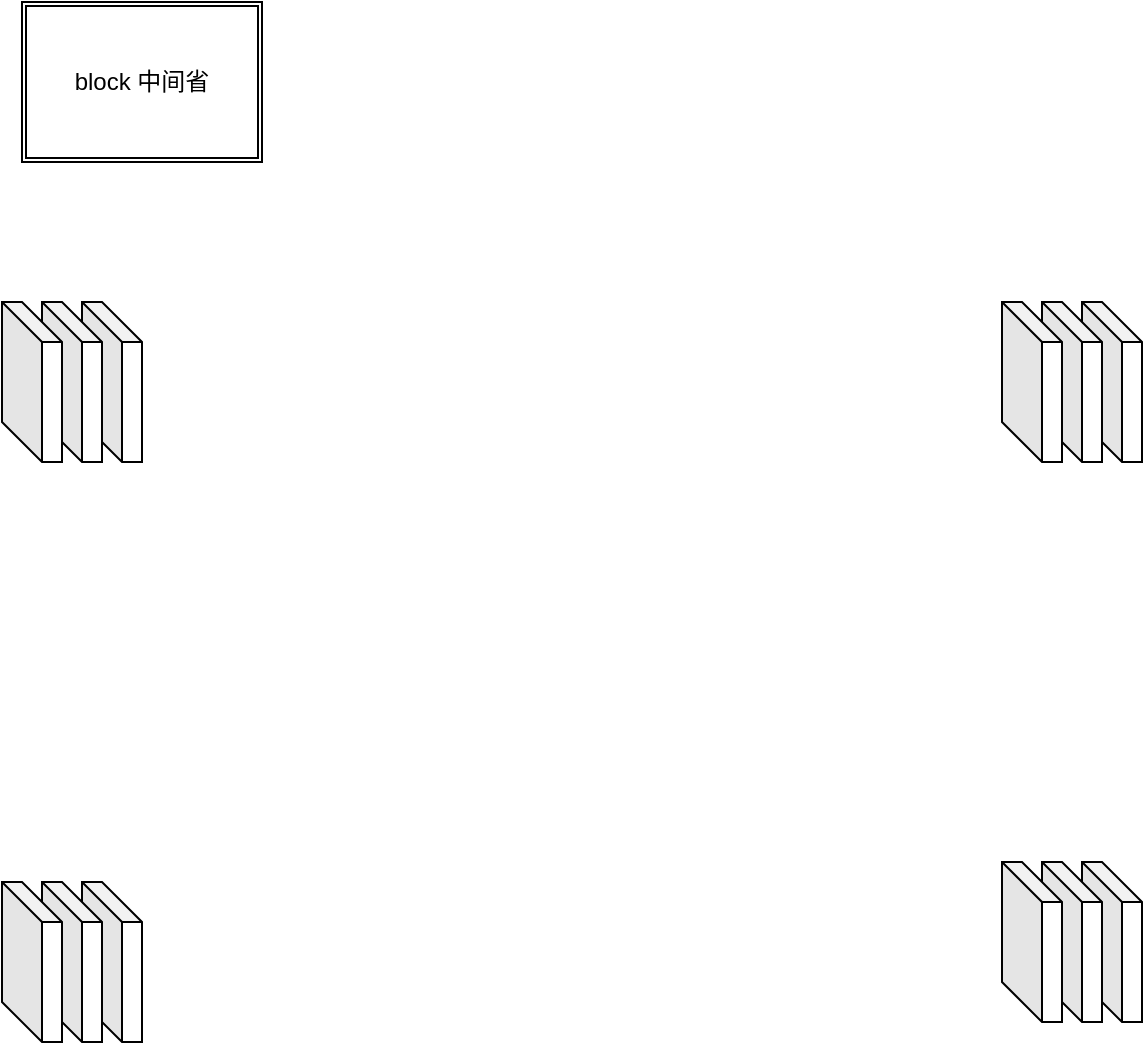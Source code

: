 <mxfile version="20.4.1" type="github">
  <diagram id="BxM8fhzbEzZnqFSYvFV6" name="第 1 页">
    <mxGraphModel dx="782" dy="1602" grid="1" gridSize="10" guides="1" tooltips="1" connect="1" arrows="1" fold="1" page="1" pageScale="1" pageWidth="827" pageHeight="1169" math="0" shadow="0">
      <root>
        <mxCell id="0" />
        <mxCell id="1" parent="0" />
        <mxCell id="t8DhT924ITKJdWDIOClE-1" value="" style="shape=cube;whiteSpace=wrap;html=1;boundedLbl=1;backgroundOutline=1;darkOpacity=0.05;darkOpacity2=0.1;" vertex="1" parent="1">
          <mxGeometry x="90" y="100" width="30" height="80" as="geometry" />
        </mxCell>
        <mxCell id="t8DhT924ITKJdWDIOClE-2" value="" style="shape=cube;whiteSpace=wrap;html=1;boundedLbl=1;backgroundOutline=1;darkOpacity=0.05;darkOpacity2=0.1;" vertex="1" parent="1">
          <mxGeometry x="70" y="100" width="30" height="80" as="geometry" />
        </mxCell>
        <mxCell id="t8DhT924ITKJdWDIOClE-4" value="" style="shape=cube;whiteSpace=wrap;html=1;boundedLbl=1;backgroundOutline=1;darkOpacity=0.05;darkOpacity2=0.1;" vertex="1" parent="1">
          <mxGeometry x="50" y="100" width="30" height="80" as="geometry" />
        </mxCell>
        <mxCell id="t8DhT924ITKJdWDIOClE-5" value="block 中间省" style="shape=ext;double=1;rounded=0;whiteSpace=wrap;html=1;" vertex="1" parent="1">
          <mxGeometry x="60" y="-50" width="120" height="80" as="geometry" />
        </mxCell>
        <mxCell id="t8DhT924ITKJdWDIOClE-6" value="" style="shape=cube;whiteSpace=wrap;html=1;boundedLbl=1;backgroundOutline=1;darkOpacity=0.05;darkOpacity2=0.1;" vertex="1" parent="1">
          <mxGeometry x="90" y="390" width="30" height="80" as="geometry" />
        </mxCell>
        <mxCell id="t8DhT924ITKJdWDIOClE-7" value="" style="shape=cube;whiteSpace=wrap;html=1;boundedLbl=1;backgroundOutline=1;darkOpacity=0.05;darkOpacity2=0.1;" vertex="1" parent="1">
          <mxGeometry x="70" y="390" width="30" height="80" as="geometry" />
        </mxCell>
        <mxCell id="t8DhT924ITKJdWDIOClE-8" value="" style="shape=cube;whiteSpace=wrap;html=1;boundedLbl=1;backgroundOutline=1;darkOpacity=0.05;darkOpacity2=0.1;" vertex="1" parent="1">
          <mxGeometry x="50" y="390" width="30" height="80" as="geometry" />
        </mxCell>
        <mxCell id="t8DhT924ITKJdWDIOClE-9" value="" style="shape=cube;whiteSpace=wrap;html=1;boundedLbl=1;backgroundOutline=1;darkOpacity=0.05;darkOpacity2=0.1;" vertex="1" parent="1">
          <mxGeometry x="590" y="100" width="30" height="80" as="geometry" />
        </mxCell>
        <mxCell id="t8DhT924ITKJdWDIOClE-10" value="" style="shape=cube;whiteSpace=wrap;html=1;boundedLbl=1;backgroundOutline=1;darkOpacity=0.05;darkOpacity2=0.1;" vertex="1" parent="1">
          <mxGeometry x="570" y="100" width="30" height="80" as="geometry" />
        </mxCell>
        <mxCell id="t8DhT924ITKJdWDIOClE-11" value="" style="shape=cube;whiteSpace=wrap;html=1;boundedLbl=1;backgroundOutline=1;darkOpacity=0.05;darkOpacity2=0.1;" vertex="1" parent="1">
          <mxGeometry x="550" y="100" width="30" height="80" as="geometry" />
        </mxCell>
        <mxCell id="t8DhT924ITKJdWDIOClE-12" value="" style="shape=cube;whiteSpace=wrap;html=1;boundedLbl=1;backgroundOutline=1;darkOpacity=0.05;darkOpacity2=0.1;" vertex="1" parent="1">
          <mxGeometry x="590" y="380" width="30" height="80" as="geometry" />
        </mxCell>
        <mxCell id="t8DhT924ITKJdWDIOClE-13" value="" style="shape=cube;whiteSpace=wrap;html=1;boundedLbl=1;backgroundOutline=1;darkOpacity=0.05;darkOpacity2=0.1;" vertex="1" parent="1">
          <mxGeometry x="570" y="380" width="30" height="80" as="geometry" />
        </mxCell>
        <mxCell id="t8DhT924ITKJdWDIOClE-14" value="" style="shape=cube;whiteSpace=wrap;html=1;boundedLbl=1;backgroundOutline=1;darkOpacity=0.05;darkOpacity2=0.1;" vertex="1" parent="1">
          <mxGeometry x="550" y="380" width="30" height="80" as="geometry" />
        </mxCell>
      </root>
    </mxGraphModel>
  </diagram>
</mxfile>
